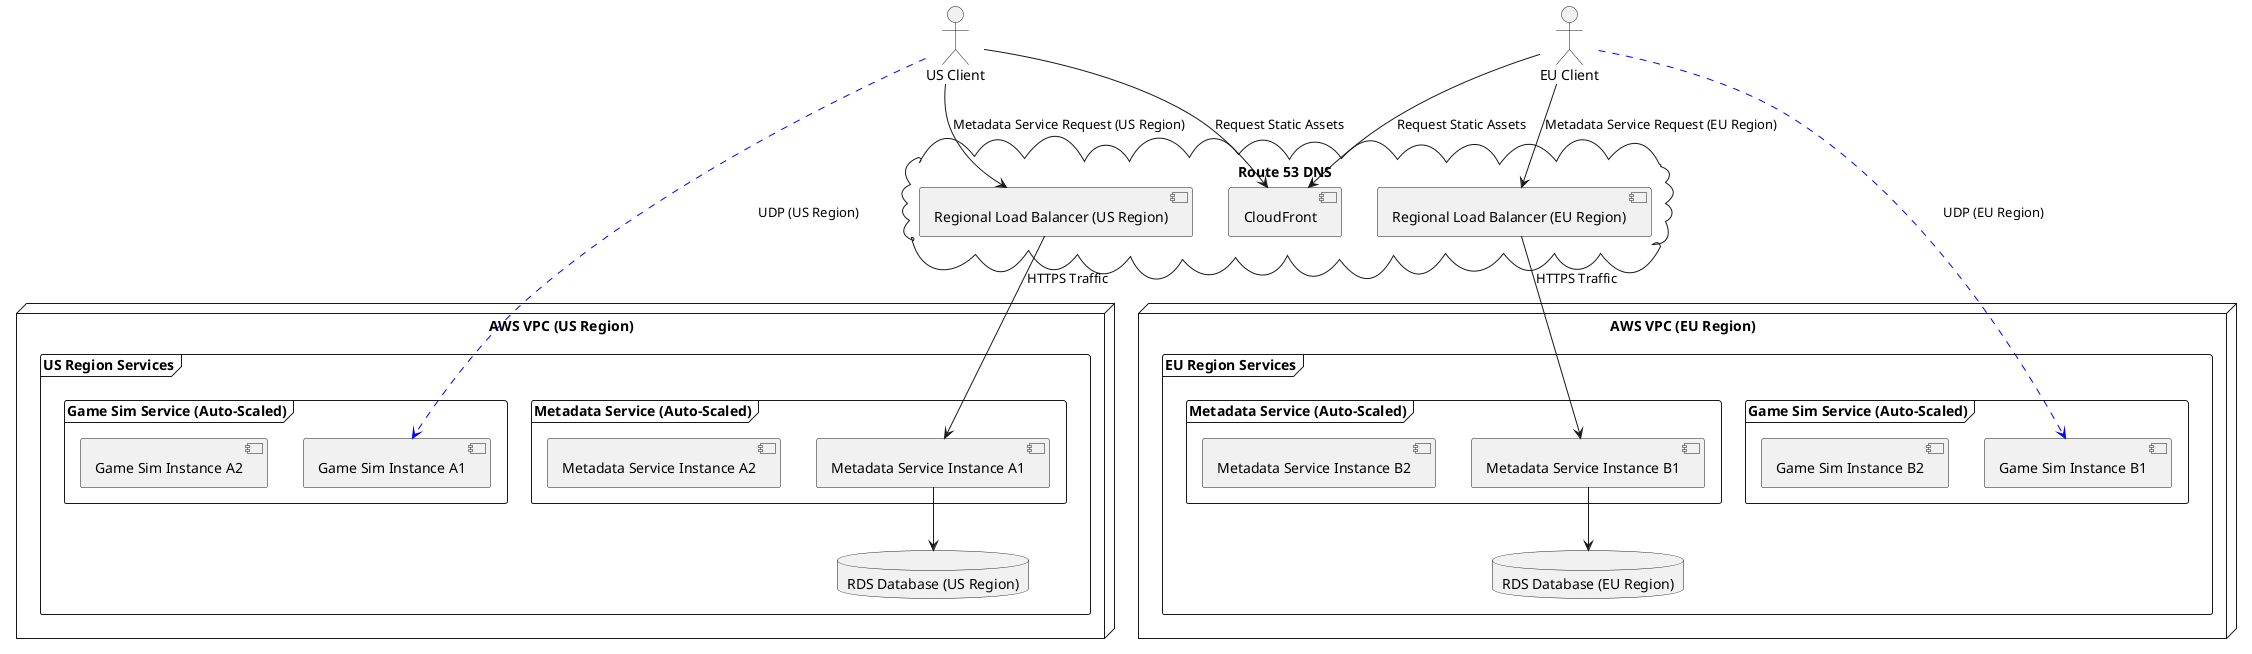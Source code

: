@startuml Regional
actor "US Client" as USClient
actor "EU Client" as EUClient

cloud "Route 53 DNS" {
    [CloudFront]
    [Regional Load Balancer (US Region)]
    [Regional Load Balancer (EU Region)]
}

node "AWS VPC (US Region)" {
    frame "US Region Services" {
        frame "Metadata Service (Auto-Scaled)" as MetadataServiceA {
            [Metadata Service Instance A1]
            [Metadata Service Instance A2]
        }
        frame "Game Sim Service (Auto-Scaled)" as GameSimServiceA {
            [Game Sim Instance A1]
            [Game Sim Instance A2]
        }
        database "RDS Database (US Region)" as RDS_A
    }
}

node "AWS VPC (EU Region)" {
    frame "EU Region Services" {
        frame "Metadata Service (Auto-Scaled)" as MetadataServiceB {
            [Metadata Service Instance B1]
            [Metadata Service Instance B2]
        }
        frame "Game Sim Service (Auto-Scaled)" as GameSimServiceB {
            [Game Sim Instance B1]
            [Game Sim Instance B2]
        }
        database "RDS Database (EU Region)" as RDS_B
    }
}

' Client Regional Routing
USClient --> [CloudFront] : Request Static Assets
USClient --> [Regional Load Balancer (US Region)] : Metadata Service Request (US Region)
EUClient --> [CloudFront] : Request Static Assets
EUClient --> [Regional Load Balancer (EU Region)] : Metadata Service Request (EU Region)

' API Flow US Region
[Regional Load Balancer (US Region)] --> [Metadata Service Instance A1] : HTTPS Traffic
[Metadata Service Instance A1] --> RDS_A

' API Flow EU Region
[Regional Load Balancer (EU Region)] --> [Metadata Service Instance B1] : HTTPS Traffic
[Metadata Service Instance B1] --> RDS_B

' UDP Connection US Region
USClient -[#blue,dashed]-> [Game Sim Instance A1] : UDP (US Region)

' UDP Connection EU Region
EUClient -[#blue,dashed]-> [Game Sim Instance B1] : UDP (EU Region)
@enduml
